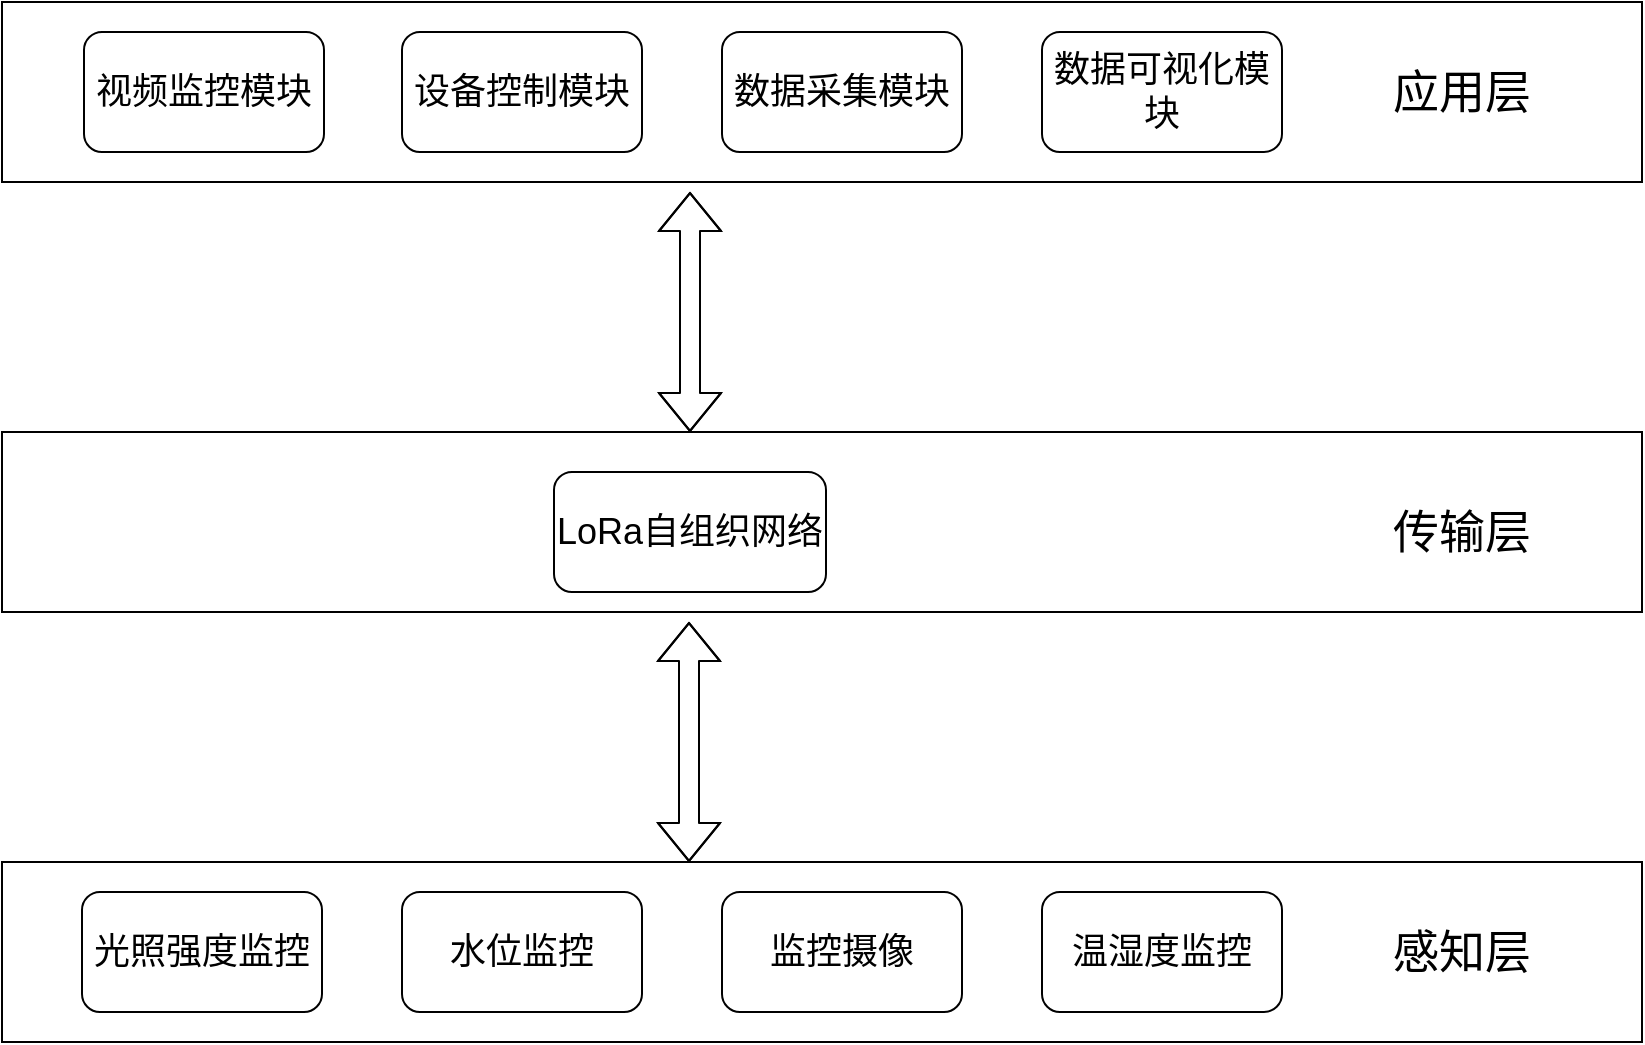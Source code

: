 <mxfile version="14.5.10" type="github">
  <diagram id="K4yGt1C2GJqgpi1UTneV" name="第 1 页">
    <mxGraphModel dx="1424" dy="738" grid="1" gridSize="10" guides="1" tooltips="1" connect="1" arrows="1" fold="1" page="1" pageScale="1" pageWidth="827" pageHeight="1169" math="0" shadow="0">
      <root>
        <mxCell id="0" />
        <mxCell id="1" parent="0" />
        <mxCell id="qaFhiFHTIReD1pMBW6Ui-3" value="" style="rounded=0;whiteSpace=wrap;html=1;fontSize=18;" parent="1" vertex="1">
          <mxGeometry x="70" y="575" width="820" height="90" as="geometry" />
        </mxCell>
        <mxCell id="qaFhiFHTIReD1pMBW6Ui-2" value="" style="rounded=0;whiteSpace=wrap;html=1;fontSize=18;" parent="1" vertex="1">
          <mxGeometry x="70" y="360" width="820" height="90" as="geometry" />
        </mxCell>
        <mxCell id="qaFhiFHTIReD1pMBW6Ui-1" value="" style="rounded=0;whiteSpace=wrap;html=1;fontSize=18;" parent="1" vertex="1">
          <mxGeometry x="70" y="145" width="820" height="90" as="geometry" />
        </mxCell>
        <mxCell id="FQEMu88v7grN8G_3xCds-3" value="&lt;font style=&quot;font-size: 18px&quot;&gt;视频监控模块&lt;/font&gt;" style="rounded=1;whiteSpace=wrap;html=1;" parent="1" vertex="1">
          <mxGeometry x="111" y="160" width="120" height="60" as="geometry" />
        </mxCell>
        <mxCell id="FQEMu88v7grN8G_3xCds-4" value="设备控制模块" style="rounded=1;whiteSpace=wrap;html=1;fontSize=18;" parent="1" vertex="1">
          <mxGeometry x="270" y="160" width="120" height="60" as="geometry" />
        </mxCell>
        <mxCell id="FQEMu88v7grN8G_3xCds-5" value="数据采集模块" style="rounded=1;whiteSpace=wrap;html=1;fontSize=18;" parent="1" vertex="1">
          <mxGeometry x="430" y="160" width="120" height="60" as="geometry" />
        </mxCell>
        <mxCell id="FQEMu88v7grN8G_3xCds-6" value="数据可视化模块" style="rounded=1;whiteSpace=wrap;html=1;fontSize=18;" parent="1" vertex="1">
          <mxGeometry x="590" y="160" width="120" height="60" as="geometry" />
        </mxCell>
        <mxCell id="FQEMu88v7grN8G_3xCds-7" value="" style="shape=flexArrow;endArrow=classic;startArrow=classic;html=1;" parent="1" edge="1">
          <mxGeometry width="50" height="50" relative="1" as="geometry">
            <mxPoint x="414" y="360" as="sourcePoint" />
            <mxPoint x="414" y="240" as="targetPoint" />
            <Array as="points">
              <mxPoint x="414" y="300" />
            </Array>
          </mxGeometry>
        </mxCell>
        <mxCell id="FQEMu88v7grN8G_3xCds-8" value="&lt;font style=&quot;font-size: 18px&quot;&gt;LoRa自组织网络&lt;/font&gt;" style="rounded=1;whiteSpace=wrap;html=1;" parent="1" vertex="1">
          <mxGeometry x="346" y="380" width="136" height="60" as="geometry" />
        </mxCell>
        <mxCell id="FQEMu88v7grN8G_3xCds-9" value="光照强度监控" style="rounded=1;whiteSpace=wrap;html=1;fontSize=18;" parent="1" vertex="1">
          <mxGeometry x="110" y="590" width="120" height="60" as="geometry" />
        </mxCell>
        <mxCell id="FQEMu88v7grN8G_3xCds-10" value="" style="shape=flexArrow;endArrow=classic;startArrow=classic;html=1;" parent="1" edge="1">
          <mxGeometry width="50" height="50" relative="1" as="geometry">
            <mxPoint x="413.5" y="575" as="sourcePoint" />
            <mxPoint x="413.5" y="455" as="targetPoint" />
            <Array as="points">
              <mxPoint x="413.5" y="515" />
            </Array>
          </mxGeometry>
        </mxCell>
        <mxCell id="FQEMu88v7grN8G_3xCds-11" value="水位监控" style="rounded=1;whiteSpace=wrap;html=1;fontSize=18;" parent="1" vertex="1">
          <mxGeometry x="270" y="590" width="120" height="60" as="geometry" />
        </mxCell>
        <mxCell id="FQEMu88v7grN8G_3xCds-12" value="监控摄像" style="rounded=1;whiteSpace=wrap;html=1;fontSize=18;" parent="1" vertex="1">
          <mxGeometry x="430" y="590" width="120" height="60" as="geometry" />
        </mxCell>
        <mxCell id="FQEMu88v7grN8G_3xCds-13" value="温湿度监控" style="rounded=1;whiteSpace=wrap;html=1;fontSize=18;" parent="1" vertex="1">
          <mxGeometry x="590" y="590" width="120" height="60" as="geometry" />
        </mxCell>
        <mxCell id="FQEMu88v7grN8G_3xCds-14" value="感知层" style="text;html=1;strokeColor=none;fillColor=none;align=center;verticalAlign=middle;whiteSpace=wrap;rounded=0;strokeWidth=4;fontSize=23;" parent="1" vertex="1">
          <mxGeometry x="760" y="610" width="80" height="20" as="geometry" />
        </mxCell>
        <mxCell id="FQEMu88v7grN8G_3xCds-15" value="传输层" style="text;html=1;strokeColor=none;fillColor=none;align=center;verticalAlign=middle;whiteSpace=wrap;rounded=0;strokeWidth=4;fontSize=23;" parent="1" vertex="1">
          <mxGeometry x="760" y="400" width="80" height="20" as="geometry" />
        </mxCell>
        <mxCell id="FQEMu88v7grN8G_3xCds-16" value="应用层" style="text;html=1;strokeColor=none;fillColor=none;align=center;verticalAlign=middle;whiteSpace=wrap;rounded=0;strokeWidth=4;fontSize=23;" parent="1" vertex="1">
          <mxGeometry x="760" y="180" width="80" height="20" as="geometry" />
        </mxCell>
      </root>
    </mxGraphModel>
  </diagram>
</mxfile>
